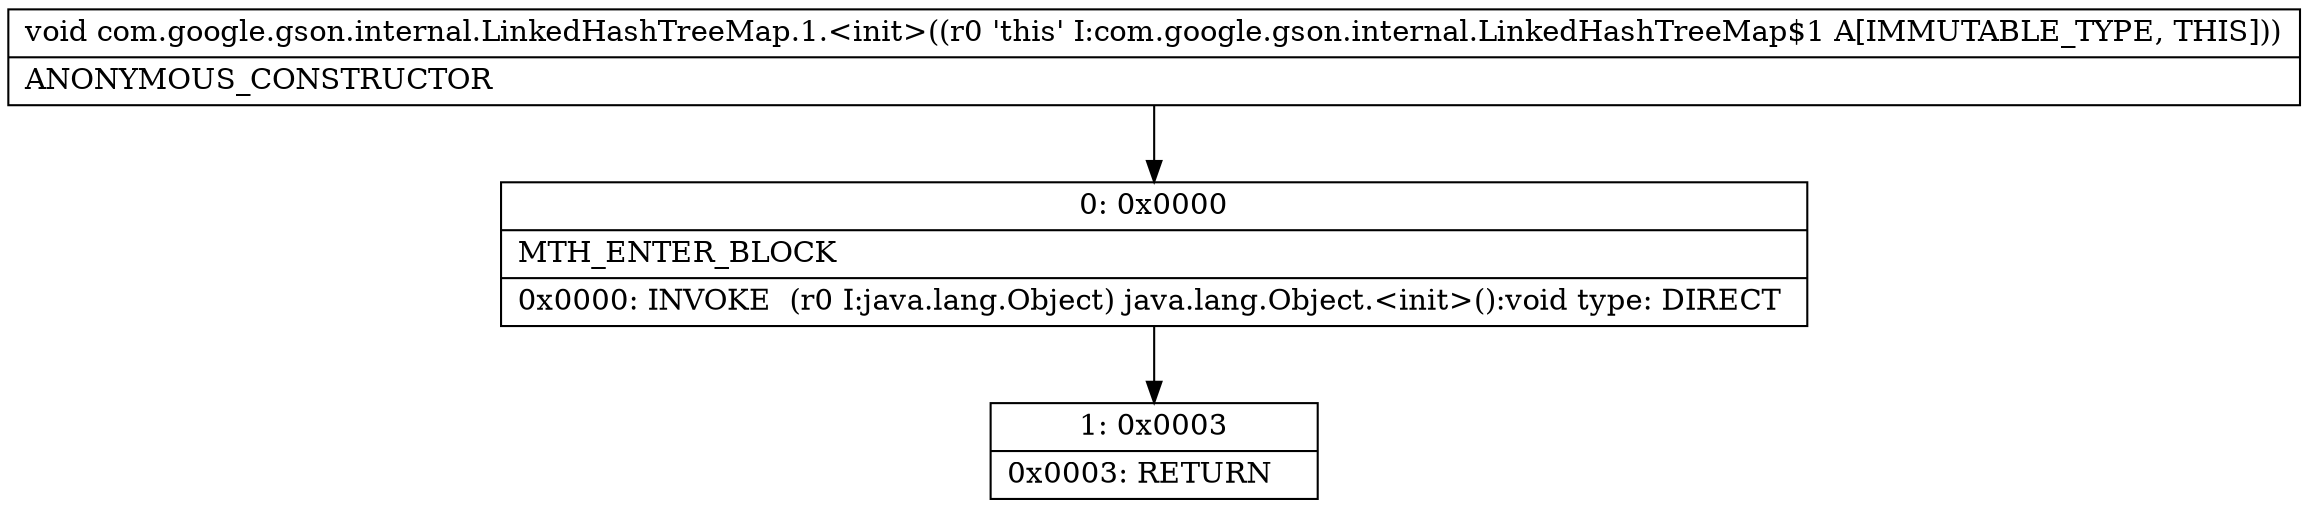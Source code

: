 digraph "CFG forcom.google.gson.internal.LinkedHashTreeMap.1.\<init\>()V" {
Node_0 [shape=record,label="{0\:\ 0x0000|MTH_ENTER_BLOCK\l|0x0000: INVOKE  (r0 I:java.lang.Object) java.lang.Object.\<init\>():void type: DIRECT \l}"];
Node_1 [shape=record,label="{1\:\ 0x0003|0x0003: RETURN   \l}"];
MethodNode[shape=record,label="{void com.google.gson.internal.LinkedHashTreeMap.1.\<init\>((r0 'this' I:com.google.gson.internal.LinkedHashTreeMap$1 A[IMMUTABLE_TYPE, THIS]))  | ANONYMOUS_CONSTRUCTOR\l}"];
MethodNode -> Node_0;
Node_0 -> Node_1;
}

